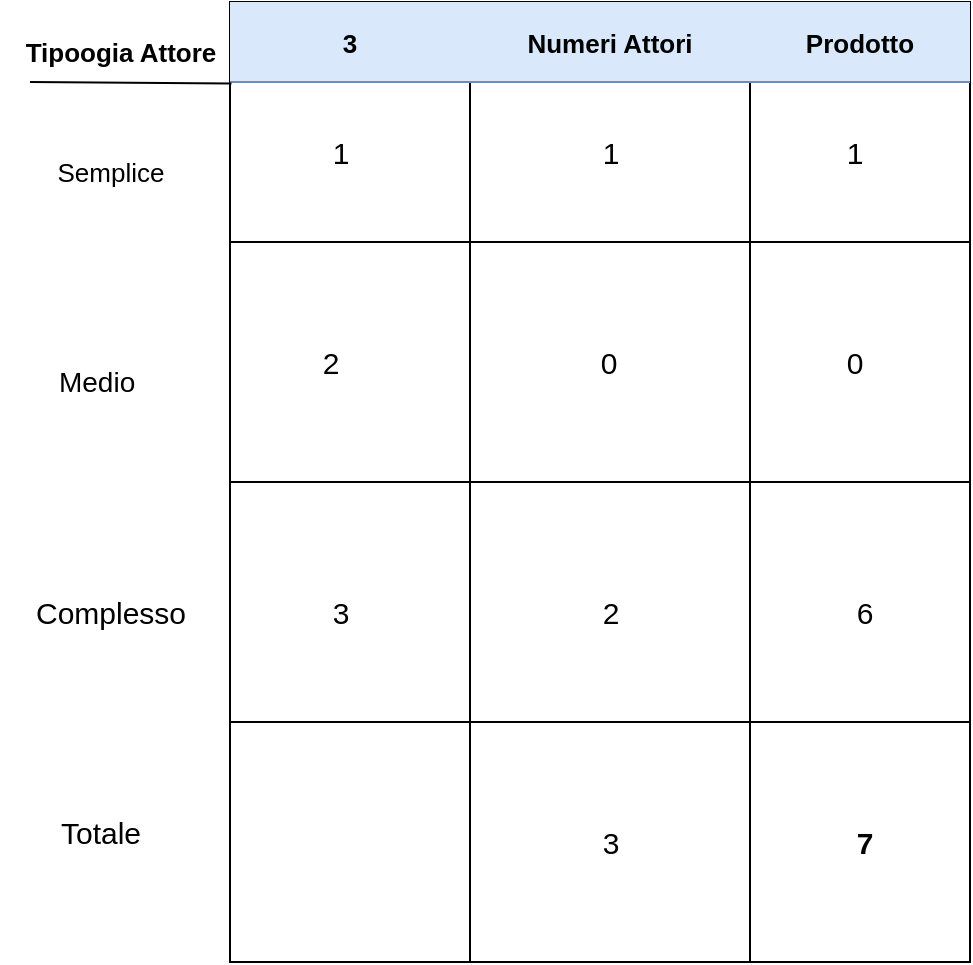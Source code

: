 <mxfile version="20.8.9" type="device"><diagram name="Pagina-1" id="NqAvPQlF_2VmsWYD2sBg"><mxGraphModel dx="1050" dy="1750" grid="1" gridSize="10" guides="1" tooltips="1" connect="1" arrows="1" fold="1" page="1" pageScale="1" pageWidth="827" pageHeight="1169" math="0" shadow="0"><root><mxCell id="0"/><mxCell id="1" parent="0"/><mxCell id="8UH8Vnu9dKRcXFnqrLQ8-1" value="" style="shape=table;childLayout=tableLayout;startSize=0;collapsible=0;recursiveResize=0;expand=0;" vertex="1" parent="1"><mxGeometry x="250" y="-40" width="370" height="480" as="geometry"/></mxCell><mxCell id="8UH8Vnu9dKRcXFnqrLQ8-2" value="" style="shape=tableRow;horizontal=0;swimlaneHead=0;swimlaneBody=0;top=0;left=0;strokeColor=inherit;bottom=0;right=0;dropTarget=0;fontStyle=0;fillColor=none;points=[[0,0.5],[1,0.5]];portConstraint=eastwest;startSize=0;collapsible=0;recursiveResize=0;expand=0;" vertex="1" parent="8UH8Vnu9dKRcXFnqrLQ8-1"><mxGeometry width="370" height="120" as="geometry"/></mxCell><mxCell id="8UH8Vnu9dKRcXFnqrLQ8-3" value="3" style="swimlane;swimlaneHead=0;swimlaneBody=0;fontStyle=1;strokeColor=#6c8ebf;connectable=0;fillColor=#dae8fc;startSize=40;collapsible=0;recursiveResize=0;expand=0;fontSize=13;" vertex="1" parent="8UH8Vnu9dKRcXFnqrLQ8-2"><mxGeometry width="120" height="120" as="geometry"><mxRectangle width="120" height="120" as="alternateBounds"/></mxGeometry></mxCell><mxCell id="8UH8Vnu9dKRcXFnqrLQ8-4" value="&lt;font style=&quot;font-size: 15px;&quot;&gt;1&lt;/font&gt;" style="text;html=1;align=center;verticalAlign=middle;resizable=0;points=[];autosize=1;strokeColor=none;fillColor=none;" vertex="1" parent="8UH8Vnu9dKRcXFnqrLQ8-3"><mxGeometry x="40" y="60" width="30" height="30" as="geometry"/></mxCell><mxCell id="8UH8Vnu9dKRcXFnqrLQ8-5" value="Numeri Attori" style="swimlane;swimlaneHead=0;swimlaneBody=0;fontStyle=1;connectable=0;startSize=40;collapsible=0;recursiveResize=0;expand=0;fillColor=#dae8fc;strokeColor=#6c8ebf;fontSize=13;" vertex="1" parent="8UH8Vnu9dKRcXFnqrLQ8-2"><mxGeometry x="120" width="140" height="120" as="geometry"><mxRectangle width="140" height="120" as="alternateBounds"/></mxGeometry></mxCell><mxCell id="8UH8Vnu9dKRcXFnqrLQ8-6" value="1" style="text;html=1;align=center;verticalAlign=middle;resizable=0;points=[];autosize=1;strokeColor=none;fillColor=none;fontSize=15;" vertex="1" parent="8UH8Vnu9dKRcXFnqrLQ8-5"><mxGeometry x="55" y="60" width="30" height="30" as="geometry"/></mxCell><mxCell id="8UH8Vnu9dKRcXFnqrLQ8-7" value="Prodotto" style="swimlane;swimlaneHead=0;swimlaneBody=0;fontStyle=1;strokeColor=#6c8ebf;connectable=0;fillColor=#dae8fc;startSize=40;collapsible=0;recursiveResize=0;expand=0;fontSize=13;" vertex="1" parent="8UH8Vnu9dKRcXFnqrLQ8-2"><mxGeometry x="260" width="110" height="120" as="geometry"><mxRectangle width="110" height="120" as="alternateBounds"/></mxGeometry></mxCell><mxCell id="8UH8Vnu9dKRcXFnqrLQ8-34" value="&lt;font style=&quot;font-size: 15px;&quot;&gt;1&lt;/font&gt;" style="text;html=1;align=center;verticalAlign=middle;resizable=0;points=[];autosize=1;strokeColor=none;fillColor=none;" vertex="1" parent="8UH8Vnu9dKRcXFnqrLQ8-7"><mxGeometry x="37" y="60" width="30" height="30" as="geometry"/></mxCell><mxCell id="8UH8Vnu9dKRcXFnqrLQ8-8" value="" style="shape=tableRow;horizontal=0;swimlaneHead=0;swimlaneBody=0;top=0;left=0;strokeColor=inherit;bottom=0;right=0;dropTarget=0;fontStyle=0;fillColor=none;points=[[0,0.5],[1,0.5]];portConstraint=eastwest;startSize=0;collapsible=0;recursiveResize=0;expand=0;" vertex="1" parent="8UH8Vnu9dKRcXFnqrLQ8-1"><mxGeometry y="120" width="370" height="120" as="geometry"/></mxCell><mxCell id="8UH8Vnu9dKRcXFnqrLQ8-9" value="" style="swimlane;swimlaneHead=0;swimlaneBody=0;fontStyle=0;connectable=0;strokeColor=inherit;fillColor=none;startSize=0;collapsible=0;recursiveResize=0;expand=0;" vertex="1" parent="8UH8Vnu9dKRcXFnqrLQ8-8"><mxGeometry width="120" height="120" as="geometry"><mxRectangle width="120" height="120" as="alternateBounds"/></mxGeometry></mxCell><mxCell id="8UH8Vnu9dKRcXFnqrLQ8-10" value="&lt;font style=&quot;font-size: 15px;&quot;&gt;2&lt;/font&gt;" style="text;html=1;align=center;verticalAlign=middle;resizable=0;points=[];autosize=1;strokeColor=none;fillColor=none;" vertex="1" parent="8UH8Vnu9dKRcXFnqrLQ8-9"><mxGeometry x="35" y="45" width="30" height="30" as="geometry"/></mxCell><mxCell id="8UH8Vnu9dKRcXFnqrLQ8-11" value="" style="swimlane;swimlaneHead=0;swimlaneBody=0;fontStyle=0;connectable=0;strokeColor=inherit;fillColor=none;startSize=0;collapsible=0;recursiveResize=0;expand=0;" vertex="1" parent="8UH8Vnu9dKRcXFnqrLQ8-8"><mxGeometry x="120" width="140" height="120" as="geometry"><mxRectangle width="140" height="120" as="alternateBounds"/></mxGeometry></mxCell><mxCell id="8UH8Vnu9dKRcXFnqrLQ8-12" value="0" style="text;html=1;align=center;verticalAlign=middle;resizable=0;points=[];autosize=1;strokeColor=none;fillColor=none;fontSize=15;" vertex="1" parent="8UH8Vnu9dKRcXFnqrLQ8-11"><mxGeometry x="54" y="45" width="30" height="30" as="geometry"/></mxCell><mxCell id="8UH8Vnu9dKRcXFnqrLQ8-13" value="" style="swimlane;swimlaneHead=0;swimlaneBody=0;fontStyle=0;connectable=0;strokeColor=inherit;fillColor=none;startSize=0;collapsible=0;recursiveResize=0;expand=0;" vertex="1" parent="8UH8Vnu9dKRcXFnqrLQ8-8"><mxGeometry x="260" width="110" height="120" as="geometry"><mxRectangle width="110" height="120" as="alternateBounds"/></mxGeometry></mxCell><mxCell id="8UH8Vnu9dKRcXFnqrLQ8-32" value="0" style="text;html=1;align=center;verticalAlign=middle;resizable=0;points=[];autosize=1;strokeColor=none;fillColor=none;fontSize=15;" vertex="1" parent="8UH8Vnu9dKRcXFnqrLQ8-13"><mxGeometry x="37" y="45" width="30" height="30" as="geometry"/></mxCell><mxCell id="8UH8Vnu9dKRcXFnqrLQ8-14" value="" style="shape=tableRow;horizontal=0;swimlaneHead=0;swimlaneBody=0;top=0;left=0;strokeColor=inherit;bottom=0;right=0;dropTarget=0;fontStyle=0;fillColor=none;points=[[0,0.5],[1,0.5]];portConstraint=eastwest;startSize=0;collapsible=0;recursiveResize=0;expand=0;" vertex="1" parent="8UH8Vnu9dKRcXFnqrLQ8-1"><mxGeometry y="240" width="370" height="120" as="geometry"/></mxCell><mxCell id="8UH8Vnu9dKRcXFnqrLQ8-15" value="" style="swimlane;swimlaneHead=0;swimlaneBody=0;fontStyle=0;connectable=0;strokeColor=inherit;fillColor=none;startSize=0;collapsible=0;recursiveResize=0;expand=0;" vertex="1" parent="8UH8Vnu9dKRcXFnqrLQ8-14"><mxGeometry width="120" height="120" as="geometry"><mxRectangle width="120" height="120" as="alternateBounds"/></mxGeometry></mxCell><mxCell id="8UH8Vnu9dKRcXFnqrLQ8-16" value="&lt;font style=&quot;font-size: 15px;&quot;&gt;3&lt;/font&gt;" style="text;html=1;align=center;verticalAlign=middle;resizable=0;points=[];autosize=1;strokeColor=none;fillColor=none;" vertex="1" parent="8UH8Vnu9dKRcXFnqrLQ8-15"><mxGeometry x="40" y="50" width="30" height="30" as="geometry"/></mxCell><mxCell id="8UH8Vnu9dKRcXFnqrLQ8-17" value="" style="swimlane;swimlaneHead=0;swimlaneBody=0;fontStyle=0;connectable=0;strokeColor=inherit;fillColor=none;startSize=0;collapsible=0;recursiveResize=0;expand=0;" vertex="1" parent="8UH8Vnu9dKRcXFnqrLQ8-14"><mxGeometry x="120" width="140" height="120" as="geometry"><mxRectangle width="140" height="120" as="alternateBounds"/></mxGeometry></mxCell><mxCell id="8UH8Vnu9dKRcXFnqrLQ8-30" value="2" style="text;html=1;align=center;verticalAlign=middle;resizable=0;points=[];autosize=1;strokeColor=none;fillColor=none;fontSize=15;" vertex="1" parent="8UH8Vnu9dKRcXFnqrLQ8-17"><mxGeometry x="55" y="50" width="30" height="30" as="geometry"/></mxCell><mxCell id="8UH8Vnu9dKRcXFnqrLQ8-18" value="" style="swimlane;swimlaneHead=0;swimlaneBody=0;fontStyle=0;connectable=0;strokeColor=inherit;fillColor=none;startSize=0;collapsible=0;recursiveResize=0;expand=0;" vertex="1" parent="8UH8Vnu9dKRcXFnqrLQ8-14"><mxGeometry x="260" width="110" height="120" as="geometry"><mxRectangle width="110" height="120" as="alternateBounds"/></mxGeometry></mxCell><mxCell id="8UH8Vnu9dKRcXFnqrLQ8-19" value="6" style="text;html=1;align=center;verticalAlign=middle;resizable=0;points=[];autosize=1;strokeColor=none;fillColor=none;fontSize=15;" vertex="1" parent="8UH8Vnu9dKRcXFnqrLQ8-18"><mxGeometry x="42" y="50" width="30" height="30" as="geometry"/></mxCell><mxCell id="8UH8Vnu9dKRcXFnqrLQ8-20" value="" style="shape=tableRow;horizontal=0;swimlaneHead=0;swimlaneBody=0;top=0;left=0;strokeColor=inherit;bottom=0;right=0;dropTarget=0;fontStyle=0;fillColor=none;points=[[0,0.5],[1,0.5]];portConstraint=eastwest;startSize=0;collapsible=0;recursiveResize=0;expand=0;" vertex="1" parent="8UH8Vnu9dKRcXFnqrLQ8-1"><mxGeometry y="360" width="370" height="120" as="geometry"/></mxCell><mxCell id="8UH8Vnu9dKRcXFnqrLQ8-21" value="" style="swimlane;swimlaneHead=0;swimlaneBody=0;fontStyle=0;connectable=0;strokeColor=inherit;fillColor=none;startSize=0;collapsible=0;recursiveResize=0;expand=0;" vertex="1" parent="8UH8Vnu9dKRcXFnqrLQ8-20"><mxGeometry width="120" height="120" as="geometry"><mxRectangle width="120" height="120" as="alternateBounds"/></mxGeometry></mxCell><mxCell id="8UH8Vnu9dKRcXFnqrLQ8-22" value="" style="swimlane;swimlaneHead=0;swimlaneBody=0;fontStyle=0;connectable=0;strokeColor=inherit;fillColor=none;startSize=0;collapsible=0;recursiveResize=0;expand=0;" vertex="1" parent="8UH8Vnu9dKRcXFnqrLQ8-20"><mxGeometry x="120" width="140" height="120" as="geometry"><mxRectangle width="140" height="120" as="alternateBounds"/></mxGeometry></mxCell><mxCell id="8UH8Vnu9dKRcXFnqrLQ8-31" value="3" style="text;html=1;align=center;verticalAlign=middle;resizable=0;points=[];autosize=1;strokeColor=none;fillColor=none;fontSize=15;" vertex="1" parent="8UH8Vnu9dKRcXFnqrLQ8-22"><mxGeometry x="55" y="45" width="30" height="30" as="geometry"/></mxCell><mxCell id="8UH8Vnu9dKRcXFnqrLQ8-23" value="" style="swimlane;swimlaneHead=0;swimlaneBody=0;fontStyle=0;connectable=0;strokeColor=inherit;fillColor=none;startSize=0;collapsible=0;recursiveResize=0;expand=0;" vertex="1" parent="8UH8Vnu9dKRcXFnqrLQ8-20"><mxGeometry x="260" width="110" height="120" as="geometry"><mxRectangle width="110" height="120" as="alternateBounds"/></mxGeometry></mxCell><mxCell id="8UH8Vnu9dKRcXFnqrLQ8-24" value="&lt;b&gt;7&lt;/b&gt;" style="text;html=1;align=center;verticalAlign=middle;resizable=0;points=[];autosize=1;strokeColor=none;fillColor=none;fontSize=15;" vertex="1" parent="8UH8Vnu9dKRcXFnqrLQ8-23"><mxGeometry x="42" y="45" width="30" height="30" as="geometry"/></mxCell><mxCell id="8UH8Vnu9dKRcXFnqrLQ8-25" value="&lt;font style=&quot;font-size: 13px;&quot;&gt;Semplice&lt;/font&gt;" style="text;html=1;align=center;verticalAlign=middle;resizable=0;points=[];autosize=1;strokeColor=none;fillColor=none;" vertex="1" parent="1"><mxGeometry x="150" y="30" width="80" height="30" as="geometry"/></mxCell><mxCell id="8UH8Vnu9dKRcXFnqrLQ8-26" value="&lt;b&gt;&lt;font style=&quot;font-size: 13px;&quot;&gt;Tipoogia Attore&lt;/font&gt;&lt;/b&gt;" style="text;html=1;align=center;verticalAlign=middle;resizable=0;points=[];autosize=1;strokeColor=none;fillColor=none;" vertex="1" parent="1"><mxGeometry x="135" y="-30" width="120" height="30" as="geometry"/></mxCell><mxCell id="8UH8Vnu9dKRcXFnqrLQ8-27" value="&lt;font style=&quot;font-size: 14px;&quot;&gt;Medio&amp;nbsp;&lt;/font&gt;" style="text;html=1;align=center;verticalAlign=middle;resizable=0;points=[];autosize=1;strokeColor=none;fillColor=none;" vertex="1" parent="1"><mxGeometry x="150" y="135" width="70" height="30" as="geometry"/></mxCell><mxCell id="8UH8Vnu9dKRcXFnqrLQ8-28" value="&lt;font style=&quot;font-size: 15px;&quot;&gt;Complesso&lt;/font&gt;" style="text;html=1;align=center;verticalAlign=middle;resizable=0;points=[];autosize=1;strokeColor=none;fillColor=none;" vertex="1" parent="1"><mxGeometry x="140" y="250" width="100" height="30" as="geometry"/></mxCell><mxCell id="8UH8Vnu9dKRcXFnqrLQ8-29" value="&lt;font style=&quot;font-size: 15px;&quot;&gt;Totale&lt;/font&gt;" style="text;html=1;align=center;verticalAlign=middle;resizable=0;points=[];autosize=1;strokeColor=none;fillColor=none;" vertex="1" parent="1"><mxGeometry x="155" y="360" width="60" height="30" as="geometry"/></mxCell><mxCell id="8UH8Vnu9dKRcXFnqrLQ8-33" value="" style="endArrow=none;html=1;rounded=0;fontSize=14;entryX=0.002;entryY=0.34;entryDx=0;entryDy=0;entryPerimeter=0;" edge="1" parent="1" target="8UH8Vnu9dKRcXFnqrLQ8-2"><mxGeometry width="50" height="50" relative="1" as="geometry"><mxPoint x="150" as="sourcePoint"/><mxPoint x="440" y="150" as="targetPoint"/></mxGeometry></mxCell></root></mxGraphModel></diagram></mxfile>